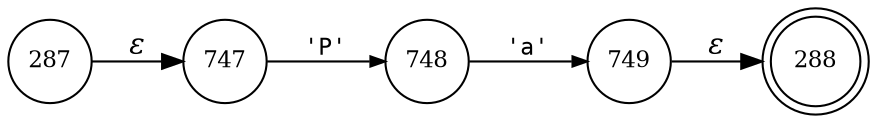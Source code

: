 digraph ATN {
rankdir=LR;
s288[fontsize=11, label="288", shape=doublecircle, fixedsize=true, width=.6];
s747[fontsize=11,label="747", shape=circle, fixedsize=true, width=.55, peripheries=1];
s748[fontsize=11,label="748", shape=circle, fixedsize=true, width=.55, peripheries=1];
s749[fontsize=11,label="749", shape=circle, fixedsize=true, width=.55, peripheries=1];
s287[fontsize=11,label="287", shape=circle, fixedsize=true, width=.55, peripheries=1];
s287 -> s747 [fontname="Times-Italic", label="&epsilon;"];
s747 -> s748 [fontsize=11, fontname="Courier", arrowsize=.7, label = "'P'", arrowhead = normal];
s748 -> s749 [fontsize=11, fontname="Courier", arrowsize=.7, label = "'a'", arrowhead = normal];
s749 -> s288 [fontname="Times-Italic", label="&epsilon;"];
}